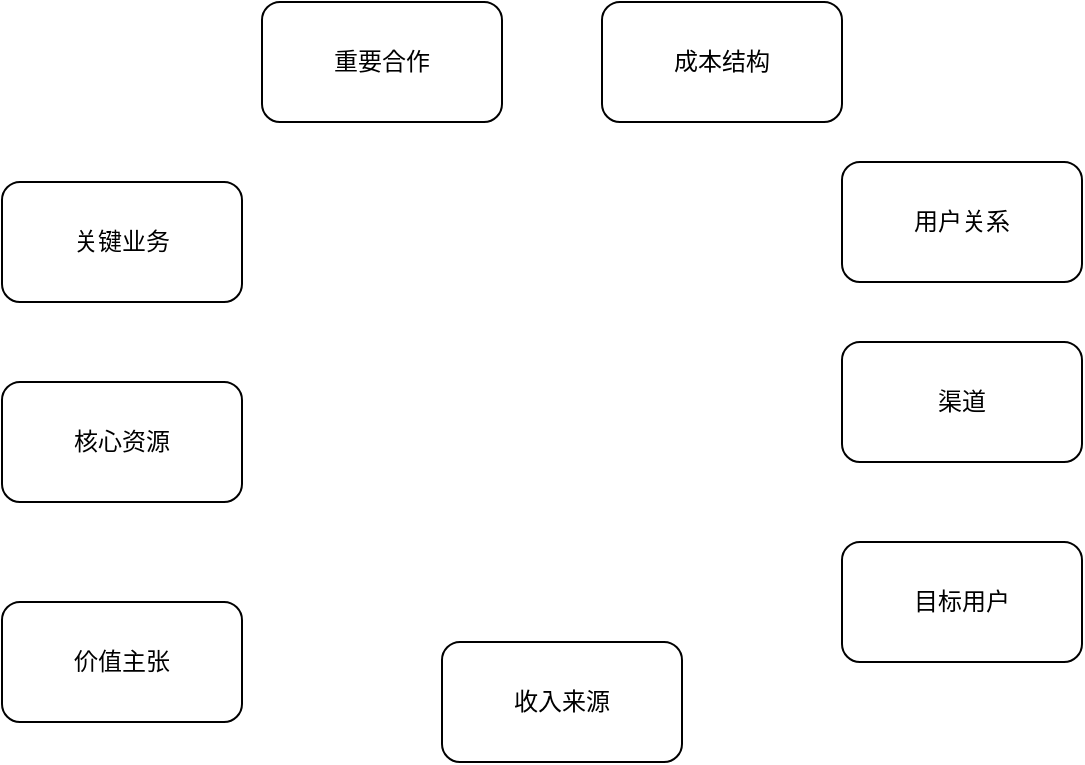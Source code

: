 <mxfile version="12.4.8" type="github">
  <diagram id="g5JUeHLUtHeh2haKz_KC" name="第 1 页">
    <mxGraphModel dx="1264" dy="542" grid="1" gridSize="10" guides="1" tooltips="1" connect="1" arrows="1" fold="1" page="1" pageScale="1" pageWidth="2339" pageHeight="3300" math="0" shadow="0">
      <root>
        <mxCell id="0"/>
        <mxCell id="1" parent="0"/>
        <mxCell id="YRsQQItfUoQQ-jiz17Nt-1" value="重要合作" style="rounded=1;whiteSpace=wrap;html=1;" parent="1" vertex="1">
          <mxGeometry x="630" y="250" width="120" height="60" as="geometry"/>
        </mxCell>
        <mxCell id="YRsQQItfUoQQ-jiz17Nt-2" value="成本结构" style="rounded=1;whiteSpace=wrap;html=1;" parent="1" vertex="1">
          <mxGeometry x="800" y="250" width="120" height="60" as="geometry"/>
        </mxCell>
        <mxCell id="YRsQQItfUoQQ-jiz17Nt-3" value="关键业务" style="rounded=1;whiteSpace=wrap;html=1;" parent="1" vertex="1">
          <mxGeometry x="500" y="340" width="120" height="60" as="geometry"/>
        </mxCell>
        <mxCell id="YRsQQItfUoQQ-jiz17Nt-4" value="核心资源" style="rounded=1;whiteSpace=wrap;html=1;" parent="1" vertex="1">
          <mxGeometry x="500" y="440" width="120" height="60" as="geometry"/>
        </mxCell>
        <mxCell id="YRsQQItfUoQQ-jiz17Nt-5" value="价值主张" style="rounded=1;whiteSpace=wrap;html=1;" parent="1" vertex="1">
          <mxGeometry x="500" y="550" width="120" height="60" as="geometry"/>
        </mxCell>
        <mxCell id="YRsQQItfUoQQ-jiz17Nt-6" value="用户关系" style="rounded=1;whiteSpace=wrap;html=1;" parent="1" vertex="1">
          <mxGeometry x="920" y="330" width="120" height="60" as="geometry"/>
        </mxCell>
        <mxCell id="YRsQQItfUoQQ-jiz17Nt-7" value="渠道" style="rounded=1;whiteSpace=wrap;html=1;" parent="1" vertex="1">
          <mxGeometry x="920" y="420" width="120" height="60" as="geometry"/>
        </mxCell>
        <mxCell id="YRsQQItfUoQQ-jiz17Nt-8" value="目标用户" style="rounded=1;whiteSpace=wrap;html=1;" parent="1" vertex="1">
          <mxGeometry x="920" y="520" width="120" height="60" as="geometry"/>
        </mxCell>
        <mxCell id="YRsQQItfUoQQ-jiz17Nt-9" value="收入来源" style="rounded=1;whiteSpace=wrap;html=1;" parent="1" vertex="1">
          <mxGeometry x="720" y="570" width="120" height="60" as="geometry"/>
        </mxCell>
      </root>
    </mxGraphModel>
  </diagram>
</mxfile>
